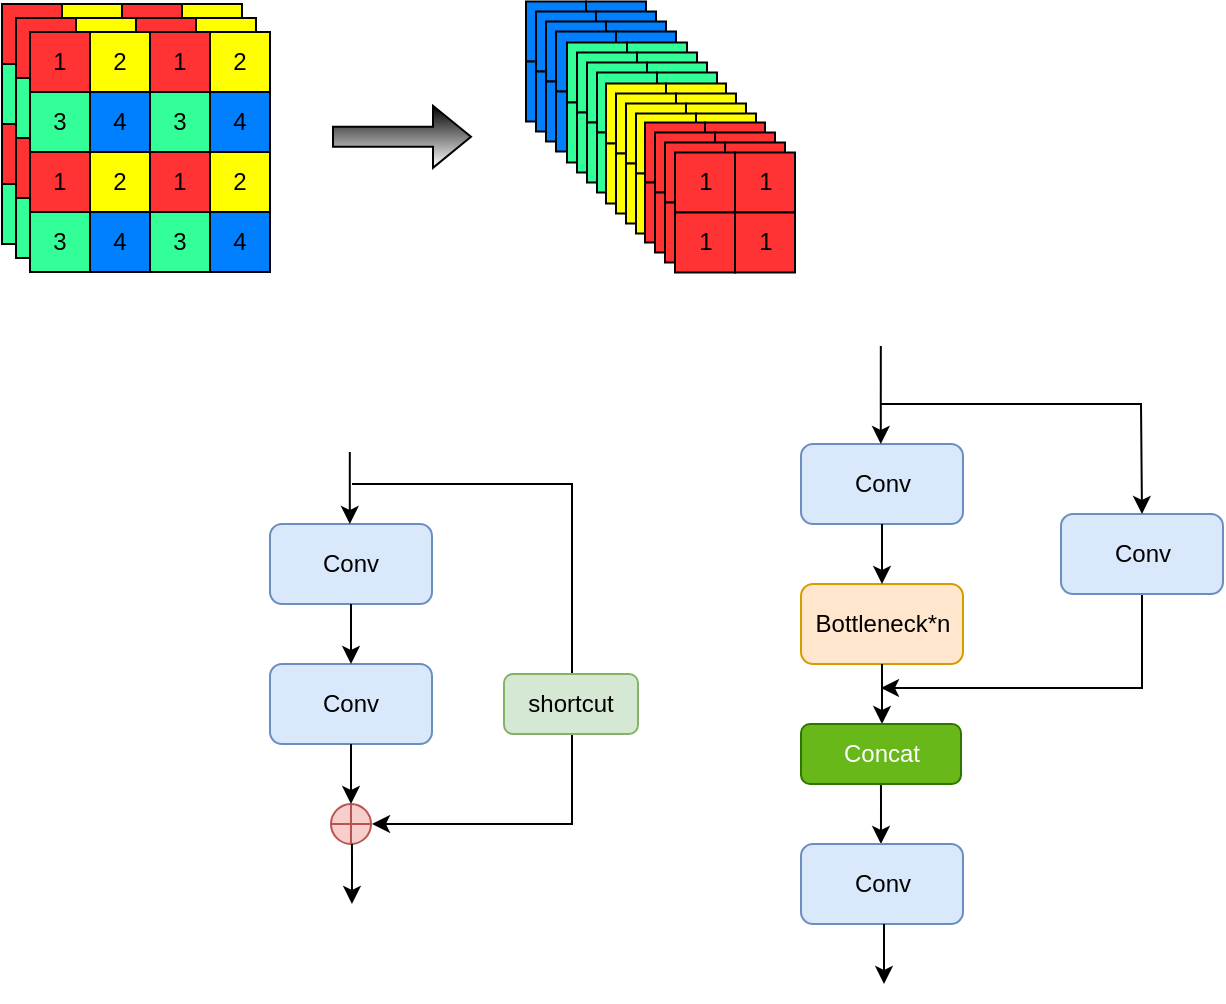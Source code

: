 <mxfile version="16.6.7" type="github">
  <diagram id="taPE7v1os4AzbMLSIXXi" name="第 1 页">
    <mxGraphModel dx="609" dy="671" grid="0" gridSize="10" guides="1" tooltips="1" connect="1" arrows="1" fold="1" page="1" pageScale="1" pageWidth="827" pageHeight="1169" math="0" shadow="0">
      <root>
        <mxCell id="0" />
        <mxCell id="1" parent="0" />
        <mxCell id="5YD0OCtKCRECGLsbeRNo-146" value="" style="group" vertex="1" connectable="0" parent="1">
          <mxGeometry x="327" y="78.75" width="137.5" height="138.5" as="geometry" />
        </mxCell>
        <mxCell id="5YD0OCtKCRECGLsbeRNo-110" value="" style="group" vertex="1" connectable="0" parent="5YD0OCtKCRECGLsbeRNo-146">
          <mxGeometry width="60" height="60" as="geometry" />
        </mxCell>
        <mxCell id="5YD0OCtKCRECGLsbeRNo-63" value="4" style="whiteSpace=wrap;html=1;aspect=fixed;fillColor=#007FFF;container=0;strokeColor=#000000;strokeWidth=1;" vertex="1" parent="5YD0OCtKCRECGLsbeRNo-110">
          <mxGeometry width="30" height="30" as="geometry" />
        </mxCell>
        <mxCell id="5YD0OCtKCRECGLsbeRNo-107" value="4" style="whiteSpace=wrap;html=1;aspect=fixed;fillColor=#007FFF;container=0;strokeColor=#000000;strokeWidth=1;" vertex="1" parent="5YD0OCtKCRECGLsbeRNo-110">
          <mxGeometry x="30" width="30" height="30" as="geometry" />
        </mxCell>
        <mxCell id="5YD0OCtKCRECGLsbeRNo-108" value="4" style="whiteSpace=wrap;html=1;aspect=fixed;fillColor=#007FFF;container=0;strokeColor=#000000;strokeWidth=1;" vertex="1" parent="5YD0OCtKCRECGLsbeRNo-110">
          <mxGeometry y="30" width="30" height="30" as="geometry" />
        </mxCell>
        <mxCell id="5YD0OCtKCRECGLsbeRNo-109" value="4" style="whiteSpace=wrap;html=1;aspect=fixed;fillColor=#007FFF;container=0;strokeColor=#000000;strokeWidth=1;" vertex="1" parent="5YD0OCtKCRECGLsbeRNo-110">
          <mxGeometry x="15" y="15" width="30" height="30" as="geometry" />
        </mxCell>
        <mxCell id="5YD0OCtKCRECGLsbeRNo-111" value="" style="group" vertex="1" connectable="0" parent="5YD0OCtKCRECGLsbeRNo-146">
          <mxGeometry x="5" y="5" width="60" height="60" as="geometry" />
        </mxCell>
        <mxCell id="5YD0OCtKCRECGLsbeRNo-112" value="4" style="whiteSpace=wrap;html=1;aspect=fixed;fillColor=#007FFF;container=0;strokeColor=#000000;strokeWidth=1;" vertex="1" parent="5YD0OCtKCRECGLsbeRNo-111">
          <mxGeometry width="30" height="30" as="geometry" />
        </mxCell>
        <mxCell id="5YD0OCtKCRECGLsbeRNo-113" value="4" style="whiteSpace=wrap;html=1;aspect=fixed;fillColor=#007FFF;container=0;strokeColor=#000000;strokeWidth=1;" vertex="1" parent="5YD0OCtKCRECGLsbeRNo-111">
          <mxGeometry x="30" width="30" height="30" as="geometry" />
        </mxCell>
        <mxCell id="5YD0OCtKCRECGLsbeRNo-114" value="4" style="whiteSpace=wrap;html=1;aspect=fixed;fillColor=#007FFF;container=0;strokeColor=#000000;strokeWidth=1;" vertex="1" parent="5YD0OCtKCRECGLsbeRNo-111">
          <mxGeometry y="30" width="30" height="30" as="geometry" />
        </mxCell>
        <mxCell id="5YD0OCtKCRECGLsbeRNo-115" value="4" style="whiteSpace=wrap;html=1;aspect=fixed;fillColor=#007FFF;container=0;strokeColor=#000000;strokeWidth=1;" vertex="1" parent="5YD0OCtKCRECGLsbeRNo-111">
          <mxGeometry x="20" y="20" width="30" height="30" as="geometry" />
        </mxCell>
        <mxCell id="5YD0OCtKCRECGLsbeRNo-116" value="" style="group" vertex="1" connectable="0" parent="5YD0OCtKCRECGLsbeRNo-146">
          <mxGeometry x="10" y="10" width="60" height="60" as="geometry" />
        </mxCell>
        <mxCell id="5YD0OCtKCRECGLsbeRNo-117" value="4" style="whiteSpace=wrap;html=1;aspect=fixed;fillColor=#007FFF;container=0;strokeColor=#000000;strokeWidth=1;" vertex="1" parent="5YD0OCtKCRECGLsbeRNo-116">
          <mxGeometry width="30" height="30" as="geometry" />
        </mxCell>
        <mxCell id="5YD0OCtKCRECGLsbeRNo-118" value="4" style="whiteSpace=wrap;html=1;aspect=fixed;fillColor=#007FFF;container=0;strokeColor=#000000;strokeWidth=1;" vertex="1" parent="5YD0OCtKCRECGLsbeRNo-116">
          <mxGeometry x="30" width="30" height="30" as="geometry" />
        </mxCell>
        <mxCell id="5YD0OCtKCRECGLsbeRNo-119" value="4" style="whiteSpace=wrap;html=1;aspect=fixed;fillColor=#007FFF;container=0;strokeColor=#000000;strokeWidth=1;" vertex="1" parent="5YD0OCtKCRECGLsbeRNo-116">
          <mxGeometry y="30" width="30" height="30" as="geometry" />
        </mxCell>
        <mxCell id="5YD0OCtKCRECGLsbeRNo-120" value="4" style="whiteSpace=wrap;html=1;aspect=fixed;fillColor=#007FFF;container=0;strokeColor=#000000;strokeWidth=1;" vertex="1" parent="5YD0OCtKCRECGLsbeRNo-116">
          <mxGeometry x="25" y="25" width="30" height="30" as="geometry" />
        </mxCell>
        <mxCell id="5YD0OCtKCRECGLsbeRNo-121" value="" style="group" vertex="1" connectable="0" parent="5YD0OCtKCRECGLsbeRNo-146">
          <mxGeometry x="15" y="15" width="60" height="60" as="geometry" />
        </mxCell>
        <mxCell id="5YD0OCtKCRECGLsbeRNo-122" value="4" style="whiteSpace=wrap;html=1;aspect=fixed;fillColor=#007FFF;container=0;strokeColor=#000000;strokeWidth=1;" vertex="1" parent="5YD0OCtKCRECGLsbeRNo-121">
          <mxGeometry width="30" height="30" as="geometry" />
        </mxCell>
        <mxCell id="5YD0OCtKCRECGLsbeRNo-123" value="4" style="whiteSpace=wrap;html=1;aspect=fixed;fillColor=#007FFF;container=0;strokeColor=#000000;strokeWidth=1;" vertex="1" parent="5YD0OCtKCRECGLsbeRNo-121">
          <mxGeometry x="30" width="30" height="30" as="geometry" />
        </mxCell>
        <mxCell id="5YD0OCtKCRECGLsbeRNo-124" value="4" style="whiteSpace=wrap;html=1;aspect=fixed;fillColor=#007FFF;container=0;strokeColor=#000000;strokeWidth=1;" vertex="1" parent="5YD0OCtKCRECGLsbeRNo-121">
          <mxGeometry y="30" width="30" height="30" as="geometry" />
        </mxCell>
        <mxCell id="5YD0OCtKCRECGLsbeRNo-125" value="4" style="whiteSpace=wrap;html=1;aspect=fixed;fillColor=#007FFF;container=0;strokeColor=#000000;strokeWidth=1;" vertex="1" parent="5YD0OCtKCRECGLsbeRNo-121">
          <mxGeometry x="30" y="30" width="30" height="30" as="geometry" />
        </mxCell>
        <mxCell id="5YD0OCtKCRECGLsbeRNo-145" value="" style="group" vertex="1" connectable="0" parent="5YD0OCtKCRECGLsbeRNo-146">
          <mxGeometry x="20.5" y="20.5" width="75" height="75" as="geometry" />
        </mxCell>
        <mxCell id="5YD0OCtKCRECGLsbeRNo-129" value="" style="group" vertex="1" connectable="0" parent="5YD0OCtKCRECGLsbeRNo-145">
          <mxGeometry width="60" height="60" as="geometry" />
        </mxCell>
        <mxCell id="5YD0OCtKCRECGLsbeRNo-62" value="3" style="whiteSpace=wrap;html=1;aspect=fixed;container=0;strokeColor=#000000;strokeWidth=1;fillColor=#33FF99;" vertex="1" parent="5YD0OCtKCRECGLsbeRNo-129">
          <mxGeometry width="30" height="30" as="geometry" />
        </mxCell>
        <mxCell id="5YD0OCtKCRECGLsbeRNo-126" value="3" style="whiteSpace=wrap;html=1;aspect=fixed;container=0;strokeColor=#000000;strokeWidth=1;fillColor=#33FF99;" vertex="1" parent="5YD0OCtKCRECGLsbeRNo-129">
          <mxGeometry x="30" width="30" height="30" as="geometry" />
        </mxCell>
        <mxCell id="5YD0OCtKCRECGLsbeRNo-127" value="3" style="whiteSpace=wrap;html=1;aspect=fixed;container=0;strokeColor=#000000;strokeWidth=1;fillColor=#33FF99;" vertex="1" parent="5YD0OCtKCRECGLsbeRNo-129">
          <mxGeometry y="30" width="30" height="30" as="geometry" />
        </mxCell>
        <mxCell id="5YD0OCtKCRECGLsbeRNo-128" value="3" style="whiteSpace=wrap;html=1;aspect=fixed;container=0;strokeColor=#000000;strokeWidth=1;fillColor=#33FF99;" vertex="1" parent="5YD0OCtKCRECGLsbeRNo-129">
          <mxGeometry x="15" y="15" width="30" height="30" as="geometry" />
        </mxCell>
        <mxCell id="5YD0OCtKCRECGLsbeRNo-130" value="" style="group" vertex="1" connectable="0" parent="5YD0OCtKCRECGLsbeRNo-145">
          <mxGeometry x="5" y="5" width="60" height="60" as="geometry" />
        </mxCell>
        <mxCell id="5YD0OCtKCRECGLsbeRNo-131" value="3" style="whiteSpace=wrap;html=1;aspect=fixed;container=0;strokeColor=#000000;strokeWidth=1;fillColor=#33FF99;" vertex="1" parent="5YD0OCtKCRECGLsbeRNo-130">
          <mxGeometry width="30" height="30" as="geometry" />
        </mxCell>
        <mxCell id="5YD0OCtKCRECGLsbeRNo-132" value="3" style="whiteSpace=wrap;html=1;aspect=fixed;container=0;strokeColor=#000000;strokeWidth=1;fillColor=#33FF99;" vertex="1" parent="5YD0OCtKCRECGLsbeRNo-130">
          <mxGeometry x="30" width="30" height="30" as="geometry" />
        </mxCell>
        <mxCell id="5YD0OCtKCRECGLsbeRNo-133" value="3" style="whiteSpace=wrap;html=1;aspect=fixed;container=0;strokeColor=#000000;strokeWidth=1;fillColor=#33FF99;" vertex="1" parent="5YD0OCtKCRECGLsbeRNo-130">
          <mxGeometry y="30" width="30" height="30" as="geometry" />
        </mxCell>
        <mxCell id="5YD0OCtKCRECGLsbeRNo-134" value="3" style="whiteSpace=wrap;html=1;aspect=fixed;container=0;strokeColor=#000000;strokeWidth=1;fillColor=#33FF99;" vertex="1" parent="5YD0OCtKCRECGLsbeRNo-130">
          <mxGeometry x="20" y="20" width="30" height="30" as="geometry" />
        </mxCell>
        <mxCell id="5YD0OCtKCRECGLsbeRNo-135" value="" style="group" vertex="1" connectable="0" parent="5YD0OCtKCRECGLsbeRNo-145">
          <mxGeometry x="10" y="10" width="60" height="60" as="geometry" />
        </mxCell>
        <mxCell id="5YD0OCtKCRECGLsbeRNo-136" value="3" style="whiteSpace=wrap;html=1;aspect=fixed;container=0;strokeColor=#000000;strokeWidth=1;fillColor=#33FF99;" vertex="1" parent="5YD0OCtKCRECGLsbeRNo-135">
          <mxGeometry width="30" height="30" as="geometry" />
        </mxCell>
        <mxCell id="5YD0OCtKCRECGLsbeRNo-137" value="3" style="whiteSpace=wrap;html=1;aspect=fixed;container=0;strokeColor=#000000;strokeWidth=1;fillColor=#33FF99;" vertex="1" parent="5YD0OCtKCRECGLsbeRNo-135">
          <mxGeometry x="30" width="30" height="30" as="geometry" />
        </mxCell>
        <mxCell id="5YD0OCtKCRECGLsbeRNo-138" value="3" style="whiteSpace=wrap;html=1;aspect=fixed;container=0;strokeColor=#000000;strokeWidth=1;fillColor=#33FF99;" vertex="1" parent="5YD0OCtKCRECGLsbeRNo-135">
          <mxGeometry y="30" width="30" height="30" as="geometry" />
        </mxCell>
        <mxCell id="5YD0OCtKCRECGLsbeRNo-139" value="3" style="whiteSpace=wrap;html=1;aspect=fixed;container=0;strokeColor=#000000;strokeWidth=1;fillColor=#33FF99;" vertex="1" parent="5YD0OCtKCRECGLsbeRNo-135">
          <mxGeometry x="25" y="25" width="30" height="30" as="geometry" />
        </mxCell>
        <mxCell id="5YD0OCtKCRECGLsbeRNo-140" value="" style="group" vertex="1" connectable="0" parent="5YD0OCtKCRECGLsbeRNo-145">
          <mxGeometry x="15" y="15" width="60" height="60" as="geometry" />
        </mxCell>
        <mxCell id="5YD0OCtKCRECGLsbeRNo-141" value="3" style="whiteSpace=wrap;html=1;aspect=fixed;container=0;strokeColor=#000000;strokeWidth=1;fillColor=#33FF99;" vertex="1" parent="5YD0OCtKCRECGLsbeRNo-140">
          <mxGeometry width="30" height="30" as="geometry" />
        </mxCell>
        <mxCell id="5YD0OCtKCRECGLsbeRNo-142" value="3" style="whiteSpace=wrap;html=1;aspect=fixed;container=0;strokeColor=#000000;strokeWidth=1;fillColor=#33FF99;" vertex="1" parent="5YD0OCtKCRECGLsbeRNo-140">
          <mxGeometry x="30" width="30" height="30" as="geometry" />
        </mxCell>
        <mxCell id="5YD0OCtKCRECGLsbeRNo-143" value="3" style="whiteSpace=wrap;html=1;aspect=fixed;container=0;strokeColor=#000000;strokeWidth=1;fillColor=#33FF99;" vertex="1" parent="5YD0OCtKCRECGLsbeRNo-140">
          <mxGeometry y="30" width="30" height="30" as="geometry" />
        </mxCell>
        <mxCell id="5YD0OCtKCRECGLsbeRNo-144" value="3" style="whiteSpace=wrap;html=1;aspect=fixed;container=0;strokeColor=#000000;strokeWidth=1;fillColor=#33FF99;" vertex="1" parent="5YD0OCtKCRECGLsbeRNo-140">
          <mxGeometry x="30" y="30" width="30" height="30" as="geometry" />
        </mxCell>
        <mxCell id="5YD0OCtKCRECGLsbeRNo-106" value="" style="group" vertex="1" connectable="0" parent="5YD0OCtKCRECGLsbeRNo-146">
          <mxGeometry x="40" y="41" width="97.5" height="97.5" as="geometry" />
        </mxCell>
        <mxCell id="5YD0OCtKCRECGLsbeRNo-89" value="" style="group" vertex="1" connectable="0" parent="5YD0OCtKCRECGLsbeRNo-106">
          <mxGeometry width="60" height="60" as="geometry" />
        </mxCell>
        <mxCell id="5YD0OCtKCRECGLsbeRNo-61" value="2" style="whiteSpace=wrap;html=1;aspect=fixed;container=0;strokeColor=#000000;strokeWidth=1;fillColor=#FFFF00;" vertex="1" parent="5YD0OCtKCRECGLsbeRNo-89">
          <mxGeometry width="30" height="30" as="geometry" />
        </mxCell>
        <mxCell id="5YD0OCtKCRECGLsbeRNo-86" value="2" style="whiteSpace=wrap;html=1;aspect=fixed;container=0;strokeColor=#000000;strokeWidth=1;fillColor=#FFFF00;" vertex="1" parent="5YD0OCtKCRECGLsbeRNo-89">
          <mxGeometry x="30" width="30" height="30" as="geometry" />
        </mxCell>
        <mxCell id="5YD0OCtKCRECGLsbeRNo-87" value="2" style="whiteSpace=wrap;html=1;aspect=fixed;container=0;strokeColor=#000000;strokeWidth=1;fillColor=#FFFF00;" vertex="1" parent="5YD0OCtKCRECGLsbeRNo-89">
          <mxGeometry y="30" width="30" height="30" as="geometry" />
        </mxCell>
        <mxCell id="5YD0OCtKCRECGLsbeRNo-88" value="2" style="whiteSpace=wrap;html=1;aspect=fixed;container=0;strokeColor=#000000;strokeWidth=1;fillColor=#FFFF00;" vertex="1" parent="5YD0OCtKCRECGLsbeRNo-89">
          <mxGeometry x="15" y="15" width="30" height="30" as="geometry" />
        </mxCell>
        <mxCell id="5YD0OCtKCRECGLsbeRNo-90" value="" style="group" vertex="1" connectable="0" parent="5YD0OCtKCRECGLsbeRNo-106">
          <mxGeometry x="5" y="5" width="60" height="60" as="geometry" />
        </mxCell>
        <mxCell id="5YD0OCtKCRECGLsbeRNo-91" value="2" style="whiteSpace=wrap;html=1;aspect=fixed;container=0;strokeColor=#000000;strokeWidth=1;fillColor=#FFFF00;" vertex="1" parent="5YD0OCtKCRECGLsbeRNo-90">
          <mxGeometry width="30" height="30" as="geometry" />
        </mxCell>
        <mxCell id="5YD0OCtKCRECGLsbeRNo-92" value="2" style="whiteSpace=wrap;html=1;aspect=fixed;container=0;strokeColor=#000000;strokeWidth=1;fillColor=#FFFF00;" vertex="1" parent="5YD0OCtKCRECGLsbeRNo-90">
          <mxGeometry x="30" width="30" height="30" as="geometry" />
        </mxCell>
        <mxCell id="5YD0OCtKCRECGLsbeRNo-93" value="2" style="whiteSpace=wrap;html=1;aspect=fixed;container=0;strokeColor=#000000;strokeWidth=1;fillColor=#FFFF00;" vertex="1" parent="5YD0OCtKCRECGLsbeRNo-90">
          <mxGeometry y="30" width="30" height="30" as="geometry" />
        </mxCell>
        <mxCell id="5YD0OCtKCRECGLsbeRNo-94" value="2" style="whiteSpace=wrap;html=1;aspect=fixed;container=0;strokeColor=#000000;strokeWidth=1;fillColor=#FFFF00;" vertex="1" parent="5YD0OCtKCRECGLsbeRNo-90">
          <mxGeometry x="20" y="20" width="30" height="30" as="geometry" />
        </mxCell>
        <mxCell id="5YD0OCtKCRECGLsbeRNo-95" value="" style="group" vertex="1" connectable="0" parent="5YD0OCtKCRECGLsbeRNo-106">
          <mxGeometry x="10" y="10" width="60" height="60" as="geometry" />
        </mxCell>
        <mxCell id="5YD0OCtKCRECGLsbeRNo-96" value="2" style="whiteSpace=wrap;html=1;aspect=fixed;container=0;strokeColor=#000000;strokeWidth=1;fillColor=#FFFF00;" vertex="1" parent="5YD0OCtKCRECGLsbeRNo-95">
          <mxGeometry width="30" height="30" as="geometry" />
        </mxCell>
        <mxCell id="5YD0OCtKCRECGLsbeRNo-97" value="2" style="whiteSpace=wrap;html=1;aspect=fixed;container=0;strokeColor=#000000;strokeWidth=1;fillColor=#FFFF00;" vertex="1" parent="5YD0OCtKCRECGLsbeRNo-95">
          <mxGeometry x="30" width="30" height="30" as="geometry" />
        </mxCell>
        <mxCell id="5YD0OCtKCRECGLsbeRNo-98" value="2" style="whiteSpace=wrap;html=1;aspect=fixed;container=0;strokeColor=#000000;strokeWidth=1;fillColor=#FFFF00;" vertex="1" parent="5YD0OCtKCRECGLsbeRNo-95">
          <mxGeometry y="30" width="30" height="30" as="geometry" />
        </mxCell>
        <mxCell id="5YD0OCtKCRECGLsbeRNo-99" value="2" style="whiteSpace=wrap;html=1;aspect=fixed;container=0;strokeColor=#000000;strokeWidth=1;fillColor=#FFFF00;" vertex="1" parent="5YD0OCtKCRECGLsbeRNo-95">
          <mxGeometry x="25" y="25" width="30" height="30" as="geometry" />
        </mxCell>
        <mxCell id="5YD0OCtKCRECGLsbeRNo-100" value="" style="group" vertex="1" connectable="0" parent="5YD0OCtKCRECGLsbeRNo-106">
          <mxGeometry x="15" y="15" width="82.5" height="82.5" as="geometry" />
        </mxCell>
        <mxCell id="5YD0OCtKCRECGLsbeRNo-101" value="2" style="whiteSpace=wrap;html=1;aspect=fixed;container=0;strokeColor=#000000;strokeWidth=1;fillColor=#FFFF00;" vertex="1" parent="5YD0OCtKCRECGLsbeRNo-100">
          <mxGeometry width="30" height="30" as="geometry" />
        </mxCell>
        <mxCell id="5YD0OCtKCRECGLsbeRNo-102" value="2" style="whiteSpace=wrap;html=1;aspect=fixed;container=0;strokeColor=#000000;strokeWidth=1;fillColor=#FFFF00;" vertex="1" parent="5YD0OCtKCRECGLsbeRNo-100">
          <mxGeometry x="30" width="30" height="30" as="geometry" />
        </mxCell>
        <mxCell id="5YD0OCtKCRECGLsbeRNo-103" value="2" style="whiteSpace=wrap;html=1;aspect=fixed;container=0;strokeColor=#000000;strokeWidth=1;fillColor=#FFFF00;" vertex="1" parent="5YD0OCtKCRECGLsbeRNo-100">
          <mxGeometry y="30" width="30" height="30" as="geometry" />
        </mxCell>
        <mxCell id="5YD0OCtKCRECGLsbeRNo-104" value="2" style="whiteSpace=wrap;html=1;aspect=fixed;container=0;strokeColor=#000000;strokeWidth=1;fillColor=#FFFF00;" vertex="1" parent="5YD0OCtKCRECGLsbeRNo-100">
          <mxGeometry x="30" y="30" width="30" height="30" as="geometry" />
        </mxCell>
        <mxCell id="5YD0OCtKCRECGLsbeRNo-105" value="" style="group" vertex="1" connectable="0" parent="5YD0OCtKCRECGLsbeRNo-100">
          <mxGeometry x="4.5" y="4.5" width="75" height="75" as="geometry" />
        </mxCell>
        <mxCell id="5YD0OCtKCRECGLsbeRNo-70" value="" style="group" vertex="1" connectable="0" parent="5YD0OCtKCRECGLsbeRNo-105">
          <mxGeometry width="60" height="60" as="geometry" />
        </mxCell>
        <mxCell id="5YD0OCtKCRECGLsbeRNo-60" value="1" style="whiteSpace=wrap;html=1;aspect=fixed;fillColor=#FF3333;fontColor=#ffffff;strokeColor=#000000;container=0;strokeWidth=1;" vertex="1" parent="5YD0OCtKCRECGLsbeRNo-70">
          <mxGeometry width="30" height="30" as="geometry" />
        </mxCell>
        <mxCell id="5YD0OCtKCRECGLsbeRNo-67" value="1" style="whiteSpace=wrap;html=1;aspect=fixed;fillColor=#FF3333;fontColor=#ffffff;strokeColor=#000000;container=0;strokeWidth=1;" vertex="1" parent="5YD0OCtKCRECGLsbeRNo-70">
          <mxGeometry x="30" width="30" height="30" as="geometry" />
        </mxCell>
        <mxCell id="5YD0OCtKCRECGLsbeRNo-68" value="1" style="whiteSpace=wrap;html=1;aspect=fixed;fillColor=#FF3333;fontColor=#ffffff;strokeColor=#000000;container=0;strokeWidth=1;" vertex="1" parent="5YD0OCtKCRECGLsbeRNo-70">
          <mxGeometry y="30" width="30" height="30" as="geometry" />
        </mxCell>
        <mxCell id="5YD0OCtKCRECGLsbeRNo-69" value="1" style="whiteSpace=wrap;html=1;aspect=fixed;fillColor=#FF3333;fontColor=#ffffff;strokeColor=#000000;container=0;strokeWidth=1;" vertex="1" parent="5YD0OCtKCRECGLsbeRNo-70">
          <mxGeometry x="15" y="15" width="30" height="30" as="geometry" />
        </mxCell>
        <mxCell id="5YD0OCtKCRECGLsbeRNo-71" value="" style="group" vertex="1" connectable="0" parent="5YD0OCtKCRECGLsbeRNo-105">
          <mxGeometry x="5" y="5" width="60" height="60" as="geometry" />
        </mxCell>
        <mxCell id="5YD0OCtKCRECGLsbeRNo-72" value="1" style="whiteSpace=wrap;html=1;aspect=fixed;fillColor=#FF3333;fontColor=#ffffff;strokeColor=#000000;container=0;strokeWidth=1;" vertex="1" parent="5YD0OCtKCRECGLsbeRNo-71">
          <mxGeometry width="30" height="30" as="geometry" />
        </mxCell>
        <mxCell id="5YD0OCtKCRECGLsbeRNo-73" value="1" style="whiteSpace=wrap;html=1;aspect=fixed;fillColor=#FF3333;fontColor=#ffffff;strokeColor=#000000;container=0;strokeWidth=1;" vertex="1" parent="5YD0OCtKCRECGLsbeRNo-71">
          <mxGeometry x="30" width="30" height="30" as="geometry" />
        </mxCell>
        <mxCell id="5YD0OCtKCRECGLsbeRNo-74" value="1" style="whiteSpace=wrap;html=1;aspect=fixed;fillColor=#FF3333;fontColor=#ffffff;strokeColor=#000000;container=0;strokeWidth=1;" vertex="1" parent="5YD0OCtKCRECGLsbeRNo-71">
          <mxGeometry y="30" width="30" height="30" as="geometry" />
        </mxCell>
        <mxCell id="5YD0OCtKCRECGLsbeRNo-75" value="1" style="whiteSpace=wrap;html=1;aspect=fixed;fillColor=#FF3333;fontColor=#ffffff;strokeColor=#000000;container=0;strokeWidth=1;" vertex="1" parent="5YD0OCtKCRECGLsbeRNo-71">
          <mxGeometry x="20" y="20" width="30" height="30" as="geometry" />
        </mxCell>
        <mxCell id="5YD0OCtKCRECGLsbeRNo-76" value="" style="group" vertex="1" connectable="0" parent="5YD0OCtKCRECGLsbeRNo-105">
          <mxGeometry x="10" y="10" width="60" height="60" as="geometry" />
        </mxCell>
        <mxCell id="5YD0OCtKCRECGLsbeRNo-77" value="1" style="whiteSpace=wrap;html=1;aspect=fixed;fillColor=#FF3333;fontColor=#ffffff;strokeColor=#000000;container=0;strokeWidth=1;" vertex="1" parent="5YD0OCtKCRECGLsbeRNo-76">
          <mxGeometry width="30" height="30" as="geometry" />
        </mxCell>
        <mxCell id="5YD0OCtKCRECGLsbeRNo-78" value="1" style="whiteSpace=wrap;html=1;aspect=fixed;fillColor=#FF3333;fontColor=#ffffff;strokeColor=#000000;container=0;strokeWidth=1;" vertex="1" parent="5YD0OCtKCRECGLsbeRNo-76">
          <mxGeometry x="30" width="30" height="30" as="geometry" />
        </mxCell>
        <mxCell id="5YD0OCtKCRECGLsbeRNo-79" value="1" style="whiteSpace=wrap;html=1;aspect=fixed;fillColor=#FF3333;fontColor=#ffffff;strokeColor=#000000;container=0;strokeWidth=1;" vertex="1" parent="5YD0OCtKCRECGLsbeRNo-76">
          <mxGeometry y="30" width="30" height="30" as="geometry" />
        </mxCell>
        <mxCell id="5YD0OCtKCRECGLsbeRNo-80" value="1" style="whiteSpace=wrap;html=1;aspect=fixed;fillColor=#FF3333;fontColor=#ffffff;strokeColor=#000000;container=0;strokeWidth=1;" vertex="1" parent="5YD0OCtKCRECGLsbeRNo-76">
          <mxGeometry x="25" y="25" width="30" height="30" as="geometry" />
        </mxCell>
        <mxCell id="5YD0OCtKCRECGLsbeRNo-81" value="" style="group" vertex="1" connectable="0" parent="5YD0OCtKCRECGLsbeRNo-105">
          <mxGeometry x="15" y="15" width="60" height="60" as="geometry" />
        </mxCell>
        <mxCell id="5YD0OCtKCRECGLsbeRNo-82" value="&lt;font color=&quot;#000000&quot;&gt;1&lt;/font&gt;" style="whiteSpace=wrap;html=1;aspect=fixed;fillColor=#FF3333;fontColor=#ffffff;strokeColor=#000000;container=0;strokeWidth=1;" vertex="1" parent="5YD0OCtKCRECGLsbeRNo-81">
          <mxGeometry width="30" height="30" as="geometry" />
        </mxCell>
        <mxCell id="5YD0OCtKCRECGLsbeRNo-83" value="&lt;font color=&quot;#000000&quot;&gt;1&lt;/font&gt;" style="whiteSpace=wrap;html=1;aspect=fixed;fillColor=#FF3333;fontColor=#ffffff;strokeColor=#000000;container=0;strokeWidth=1;" vertex="1" parent="5YD0OCtKCRECGLsbeRNo-81">
          <mxGeometry x="30" width="30" height="30" as="geometry" />
        </mxCell>
        <mxCell id="5YD0OCtKCRECGLsbeRNo-84" value="&lt;font color=&quot;#000000&quot;&gt;1&lt;/font&gt;" style="whiteSpace=wrap;html=1;aspect=fixed;fillColor=#FF3333;fontColor=#ffffff;strokeColor=#000000;container=0;strokeWidth=1;" vertex="1" parent="5YD0OCtKCRECGLsbeRNo-81">
          <mxGeometry y="30" width="30" height="30" as="geometry" />
        </mxCell>
        <mxCell id="5YD0OCtKCRECGLsbeRNo-85" value="&lt;font color=&quot;#000000&quot;&gt;1&lt;/font&gt;" style="whiteSpace=wrap;html=1;aspect=fixed;fillColor=#FF3333;fontColor=#ffffff;strokeColor=#000000;container=0;strokeWidth=1;" vertex="1" parent="5YD0OCtKCRECGLsbeRNo-81">
          <mxGeometry x="30" y="30" width="30" height="30" as="geometry" />
        </mxCell>
        <mxCell id="5YD0OCtKCRECGLsbeRNo-148" value="" style="group" vertex="1" connectable="0" parent="1">
          <mxGeometry x="65" y="80" width="134" height="134" as="geometry" />
        </mxCell>
        <mxCell id="5YD0OCtKCRECGLsbeRNo-23" value="" style="group" vertex="1" connectable="0" parent="5YD0OCtKCRECGLsbeRNo-148">
          <mxGeometry width="120" height="120" as="geometry" />
        </mxCell>
        <mxCell id="5YD0OCtKCRECGLsbeRNo-1" value="1" style="whiteSpace=wrap;html=1;aspect=fixed;fillColor=#FF3333;fontColor=#ffffff;strokeColor=#000000;container=0;strokeWidth=1;" vertex="1" parent="5YD0OCtKCRECGLsbeRNo-23">
          <mxGeometry width="30" height="30" as="geometry" />
        </mxCell>
        <mxCell id="5YD0OCtKCRECGLsbeRNo-2" value="2" style="whiteSpace=wrap;html=1;aspect=fixed;fillColor=#FFFF00;container=0;strokeColor=#000000;strokeWidth=1;" vertex="1" parent="5YD0OCtKCRECGLsbeRNo-23">
          <mxGeometry x="30" width="30" height="30" as="geometry" />
        </mxCell>
        <mxCell id="5YD0OCtKCRECGLsbeRNo-3" value="1" style="whiteSpace=wrap;html=1;aspect=fixed;fillColor=#FF3333;fontColor=#ffffff;strokeColor=#000000;container=0;strokeWidth=1;" vertex="1" parent="5YD0OCtKCRECGLsbeRNo-23">
          <mxGeometry x="60" width="30" height="30" as="geometry" />
        </mxCell>
        <mxCell id="5YD0OCtKCRECGLsbeRNo-4" value="2" style="whiteSpace=wrap;html=1;aspect=fixed;fillColor=#FFFF00;container=0;strokeColor=#000000;strokeWidth=1;" vertex="1" parent="5YD0OCtKCRECGLsbeRNo-23">
          <mxGeometry x="90" width="30" height="30" as="geometry" />
        </mxCell>
        <mxCell id="5YD0OCtKCRECGLsbeRNo-7" value="3" style="whiteSpace=wrap;html=1;aspect=fixed;fillColor=#33FF99;container=0;strokeColor=#000000;strokeWidth=1;" vertex="1" parent="5YD0OCtKCRECGLsbeRNo-23">
          <mxGeometry y="30" width="30" height="30" as="geometry" />
        </mxCell>
        <mxCell id="5YD0OCtKCRECGLsbeRNo-8" value="4" style="whiteSpace=wrap;html=1;aspect=fixed;fillColor=#007FFF;container=0;strokeColor=#000000;strokeWidth=1;" vertex="1" parent="5YD0OCtKCRECGLsbeRNo-23">
          <mxGeometry x="24" y="24" width="30" height="30" as="geometry" />
        </mxCell>
        <mxCell id="5YD0OCtKCRECGLsbeRNo-9" value="3" style="whiteSpace=wrap;html=1;aspect=fixed;container=0;strokeColor=#000000;strokeWidth=1;fillColor=#33FF99;" vertex="1" parent="5YD0OCtKCRECGLsbeRNo-23">
          <mxGeometry x="54" y="24" width="30" height="30" as="geometry" />
        </mxCell>
        <mxCell id="5YD0OCtKCRECGLsbeRNo-10" value="4" style="whiteSpace=wrap;html=1;aspect=fixed;fillColor=#007FFF;container=0;strokeColor=#000000;strokeWidth=1;" vertex="1" parent="5YD0OCtKCRECGLsbeRNo-23">
          <mxGeometry x="84" y="24" width="30" height="30" as="geometry" />
        </mxCell>
        <mxCell id="5YD0OCtKCRECGLsbeRNo-12" value="1" style="whiteSpace=wrap;html=1;aspect=fixed;fillColor=#FF3333;fontColor=#ffffff;strokeColor=#000000;container=0;strokeWidth=1;" vertex="1" parent="5YD0OCtKCRECGLsbeRNo-23">
          <mxGeometry y="60" width="30" height="30" as="geometry" />
        </mxCell>
        <mxCell id="5YD0OCtKCRECGLsbeRNo-13" value="2" style="whiteSpace=wrap;html=1;aspect=fixed;container=0;strokeColor=#000000;strokeWidth=1;fillColor=#FFFF00;" vertex="1" parent="5YD0OCtKCRECGLsbeRNo-23">
          <mxGeometry x="24" y="54" width="30" height="30" as="geometry" />
        </mxCell>
        <mxCell id="5YD0OCtKCRECGLsbeRNo-14" value="1" style="whiteSpace=wrap;html=1;aspect=fixed;fillColor=#FF3333;fontColor=#ffffff;strokeColor=#000000;container=0;strokeWidth=1;" vertex="1" parent="5YD0OCtKCRECGLsbeRNo-23">
          <mxGeometry x="54" y="54" width="30" height="30" as="geometry" />
        </mxCell>
        <mxCell id="5YD0OCtKCRECGLsbeRNo-15" value="2" style="whiteSpace=wrap;html=1;aspect=fixed;container=0;strokeColor=#000000;strokeWidth=1;fillColor=#FFFF00;" vertex="1" parent="5YD0OCtKCRECGLsbeRNo-23">
          <mxGeometry x="84" y="54" width="30" height="30" as="geometry" />
        </mxCell>
        <mxCell id="5YD0OCtKCRECGLsbeRNo-17" value="3" style="whiteSpace=wrap;html=1;aspect=fixed;container=0;strokeColor=#000000;strokeWidth=1;fillColor=#33FF99;" vertex="1" parent="5YD0OCtKCRECGLsbeRNo-23">
          <mxGeometry y="90" width="30" height="30" as="geometry" />
        </mxCell>
        <mxCell id="5YD0OCtKCRECGLsbeRNo-18" value="4" style="whiteSpace=wrap;html=1;aspect=fixed;fillColor=#007FFF;container=0;strokeColor=#000000;strokeWidth=1;" vertex="1" parent="5YD0OCtKCRECGLsbeRNo-23">
          <mxGeometry x="24" y="84" width="30" height="30" as="geometry" />
        </mxCell>
        <mxCell id="5YD0OCtKCRECGLsbeRNo-19" value="3" style="whiteSpace=wrap;html=1;aspect=fixed;container=0;strokeColor=#000000;strokeWidth=1;fillColor=#33FF99;" vertex="1" parent="5YD0OCtKCRECGLsbeRNo-23">
          <mxGeometry x="54" y="84" width="30" height="30" as="geometry" />
        </mxCell>
        <mxCell id="5YD0OCtKCRECGLsbeRNo-20" value="4" style="whiteSpace=wrap;html=1;aspect=fixed;fillColor=#007FFF;container=0;strokeColor=#000000;strokeWidth=1;" vertex="1" parent="5YD0OCtKCRECGLsbeRNo-23">
          <mxGeometry x="84" y="84" width="30" height="30" as="geometry" />
        </mxCell>
        <mxCell id="5YD0OCtKCRECGLsbeRNo-24" value="" style="group" vertex="1" connectable="0" parent="5YD0OCtKCRECGLsbeRNo-148">
          <mxGeometry x="7" y="7" width="120" height="120" as="geometry" />
        </mxCell>
        <mxCell id="5YD0OCtKCRECGLsbeRNo-25" value="1" style="whiteSpace=wrap;html=1;aspect=fixed;fillColor=#FF3333;fontColor=#ffffff;strokeColor=#000000;container=0;strokeWidth=1;" vertex="1" parent="5YD0OCtKCRECGLsbeRNo-24">
          <mxGeometry width="30" height="30" as="geometry" />
        </mxCell>
        <mxCell id="5YD0OCtKCRECGLsbeRNo-26" value="2" style="whiteSpace=wrap;html=1;aspect=fixed;fillColor=#FFFF00;container=0;strokeColor=#000000;strokeWidth=1;" vertex="1" parent="5YD0OCtKCRECGLsbeRNo-24">
          <mxGeometry x="30" width="30" height="30" as="geometry" />
        </mxCell>
        <mxCell id="5YD0OCtKCRECGLsbeRNo-27" value="1" style="whiteSpace=wrap;html=1;aspect=fixed;fillColor=#FF3333;fontColor=#ffffff;strokeColor=#000000;container=0;strokeWidth=1;" vertex="1" parent="5YD0OCtKCRECGLsbeRNo-24">
          <mxGeometry x="60" width="30" height="30" as="geometry" />
        </mxCell>
        <mxCell id="5YD0OCtKCRECGLsbeRNo-28" value="2" style="whiteSpace=wrap;html=1;aspect=fixed;fillColor=#FFFF00;container=0;strokeColor=#000000;strokeWidth=1;" vertex="1" parent="5YD0OCtKCRECGLsbeRNo-24">
          <mxGeometry x="90" width="30" height="30" as="geometry" />
        </mxCell>
        <mxCell id="5YD0OCtKCRECGLsbeRNo-29" value="3" style="whiteSpace=wrap;html=1;aspect=fixed;fillColor=#33FF99;container=0;strokeColor=#000000;strokeWidth=1;" vertex="1" parent="5YD0OCtKCRECGLsbeRNo-24">
          <mxGeometry y="30" width="30" height="30" as="geometry" />
        </mxCell>
        <mxCell id="5YD0OCtKCRECGLsbeRNo-30" value="4" style="whiteSpace=wrap;html=1;aspect=fixed;fillColor=#007FFF;container=0;strokeColor=#000000;strokeWidth=1;" vertex="1" parent="5YD0OCtKCRECGLsbeRNo-24">
          <mxGeometry x="27" y="27" width="30" height="30" as="geometry" />
        </mxCell>
        <mxCell id="5YD0OCtKCRECGLsbeRNo-31" value="3" style="whiteSpace=wrap;html=1;aspect=fixed;container=0;strokeColor=#000000;strokeWidth=1;fillColor=#33FF99;" vertex="1" parent="5YD0OCtKCRECGLsbeRNo-24">
          <mxGeometry x="57" y="27" width="30" height="30" as="geometry" />
        </mxCell>
        <mxCell id="5YD0OCtKCRECGLsbeRNo-32" value="4" style="whiteSpace=wrap;html=1;aspect=fixed;fillColor=#007FFF;container=0;strokeColor=#000000;strokeWidth=1;" vertex="1" parent="5YD0OCtKCRECGLsbeRNo-24">
          <mxGeometry x="87" y="27" width="30" height="30" as="geometry" />
        </mxCell>
        <mxCell id="5YD0OCtKCRECGLsbeRNo-33" value="1" style="whiteSpace=wrap;html=1;aspect=fixed;fillColor=#FF3333;fontColor=#ffffff;strokeColor=#000000;container=0;strokeWidth=1;" vertex="1" parent="5YD0OCtKCRECGLsbeRNo-24">
          <mxGeometry y="60" width="30" height="30" as="geometry" />
        </mxCell>
        <mxCell id="5YD0OCtKCRECGLsbeRNo-34" value="2" style="whiteSpace=wrap;html=1;aspect=fixed;container=0;strokeColor=#000000;strokeWidth=1;fillColor=#FFFF00;" vertex="1" parent="5YD0OCtKCRECGLsbeRNo-24">
          <mxGeometry x="27" y="57" width="30" height="30" as="geometry" />
        </mxCell>
        <mxCell id="5YD0OCtKCRECGLsbeRNo-35" value="1" style="whiteSpace=wrap;html=1;aspect=fixed;fillColor=#FF3333;fontColor=#ffffff;strokeColor=#000000;container=0;strokeWidth=1;" vertex="1" parent="5YD0OCtKCRECGLsbeRNo-24">
          <mxGeometry x="57" y="57" width="30" height="30" as="geometry" />
        </mxCell>
        <mxCell id="5YD0OCtKCRECGLsbeRNo-36" value="2" style="whiteSpace=wrap;html=1;aspect=fixed;container=0;strokeColor=#000000;strokeWidth=1;fillColor=#FFFF00;" vertex="1" parent="5YD0OCtKCRECGLsbeRNo-24">
          <mxGeometry x="87" y="57" width="30" height="30" as="geometry" />
        </mxCell>
        <mxCell id="5YD0OCtKCRECGLsbeRNo-37" value="3" style="whiteSpace=wrap;html=1;aspect=fixed;container=0;strokeColor=#000000;strokeWidth=1;fillColor=#33FF99;" vertex="1" parent="5YD0OCtKCRECGLsbeRNo-24">
          <mxGeometry y="90" width="30" height="30" as="geometry" />
        </mxCell>
        <mxCell id="5YD0OCtKCRECGLsbeRNo-38" value="4" style="whiteSpace=wrap;html=1;aspect=fixed;fillColor=#007FFF;container=0;strokeColor=#000000;strokeWidth=1;" vertex="1" parent="5YD0OCtKCRECGLsbeRNo-24">
          <mxGeometry x="27" y="87" width="30" height="30" as="geometry" />
        </mxCell>
        <mxCell id="5YD0OCtKCRECGLsbeRNo-39" value="3" style="whiteSpace=wrap;html=1;aspect=fixed;container=0;strokeColor=#000000;strokeWidth=1;fillColor=#33FF99;" vertex="1" parent="5YD0OCtKCRECGLsbeRNo-24">
          <mxGeometry x="57" y="87" width="30" height="30" as="geometry" />
        </mxCell>
        <mxCell id="5YD0OCtKCRECGLsbeRNo-40" value="4" style="whiteSpace=wrap;html=1;aspect=fixed;fillColor=#007FFF;container=0;strokeColor=#000000;strokeWidth=1;" vertex="1" parent="5YD0OCtKCRECGLsbeRNo-24">
          <mxGeometry x="87" y="87" width="30" height="30" as="geometry" />
        </mxCell>
        <mxCell id="5YD0OCtKCRECGLsbeRNo-42" value="&lt;font color=&quot;#000000&quot;&gt;1&lt;/font&gt;" style="whiteSpace=wrap;html=1;aspect=fixed;fillColor=#FF3333;fontColor=#ffffff;strokeColor=#000000;container=0;strokeWidth=1;" vertex="1" parent="5YD0OCtKCRECGLsbeRNo-148">
          <mxGeometry x="14" y="14" width="30" height="30" as="geometry" />
        </mxCell>
        <mxCell id="5YD0OCtKCRECGLsbeRNo-43" value="2" style="whiteSpace=wrap;html=1;aspect=fixed;fillColor=#FFFF00;container=0;strokeColor=#000000;strokeWidth=1;" vertex="1" parent="5YD0OCtKCRECGLsbeRNo-148">
          <mxGeometry x="44" y="14" width="30" height="30" as="geometry" />
        </mxCell>
        <mxCell id="5YD0OCtKCRECGLsbeRNo-44" value="&lt;font color=&quot;#000000&quot;&gt;1&lt;/font&gt;" style="whiteSpace=wrap;html=1;aspect=fixed;fillColor=#FF3333;fontColor=#ffffff;strokeColor=#000000;container=0;strokeWidth=1;" vertex="1" parent="5YD0OCtKCRECGLsbeRNo-148">
          <mxGeometry x="74" y="14" width="30" height="30" as="geometry" />
        </mxCell>
        <mxCell id="5YD0OCtKCRECGLsbeRNo-45" value="2" style="whiteSpace=wrap;html=1;aspect=fixed;fillColor=#FFFF00;container=0;strokeColor=#000000;strokeWidth=1;" vertex="1" parent="5YD0OCtKCRECGLsbeRNo-148">
          <mxGeometry x="104" y="14" width="30" height="30" as="geometry" />
        </mxCell>
        <mxCell id="5YD0OCtKCRECGLsbeRNo-46" value="3" style="whiteSpace=wrap;html=1;aspect=fixed;fillColor=#33FF99;container=0;strokeColor=#000000;strokeWidth=1;" vertex="1" parent="5YD0OCtKCRECGLsbeRNo-148">
          <mxGeometry x="14" y="44" width="30" height="30" as="geometry" />
        </mxCell>
        <mxCell id="5YD0OCtKCRECGLsbeRNo-47" value="4" style="whiteSpace=wrap;html=1;aspect=fixed;fillColor=#007FFF;container=0;strokeColor=#000000;strokeWidth=1;" vertex="1" parent="5YD0OCtKCRECGLsbeRNo-148">
          <mxGeometry x="44" y="44" width="30" height="30" as="geometry" />
        </mxCell>
        <mxCell id="5YD0OCtKCRECGLsbeRNo-48" value="3" style="whiteSpace=wrap;html=1;aspect=fixed;container=0;strokeColor=#000000;strokeWidth=1;fillColor=#33FF99;" vertex="1" parent="5YD0OCtKCRECGLsbeRNo-148">
          <mxGeometry x="74" y="44" width="30" height="30" as="geometry" />
        </mxCell>
        <mxCell id="5YD0OCtKCRECGLsbeRNo-49" value="4" style="whiteSpace=wrap;html=1;aspect=fixed;fillColor=#007FFF;container=0;strokeColor=#000000;strokeWidth=1;" vertex="1" parent="5YD0OCtKCRECGLsbeRNo-148">
          <mxGeometry x="104" y="44" width="30" height="30" as="geometry" />
        </mxCell>
        <mxCell id="5YD0OCtKCRECGLsbeRNo-50" value="&lt;font color=&quot;#000000&quot;&gt;1&lt;/font&gt;" style="whiteSpace=wrap;html=1;aspect=fixed;fillColor=#FF3333;fontColor=#ffffff;strokeColor=#000000;container=0;strokeWidth=1;" vertex="1" parent="5YD0OCtKCRECGLsbeRNo-148">
          <mxGeometry x="14" y="74" width="30" height="30" as="geometry" />
        </mxCell>
        <mxCell id="5YD0OCtKCRECGLsbeRNo-51" value="2" style="whiteSpace=wrap;html=1;aspect=fixed;container=0;strokeColor=#000000;strokeWidth=1;fillColor=#FFFF00;" vertex="1" parent="5YD0OCtKCRECGLsbeRNo-148">
          <mxGeometry x="44" y="74" width="30" height="30" as="geometry" />
        </mxCell>
        <mxCell id="5YD0OCtKCRECGLsbeRNo-52" value="&lt;font color=&quot;#000000&quot;&gt;1&lt;/font&gt;" style="whiteSpace=wrap;html=1;aspect=fixed;fillColor=#FF3333;fontColor=#ffffff;strokeColor=#000000;container=0;strokeWidth=1;" vertex="1" parent="5YD0OCtKCRECGLsbeRNo-148">
          <mxGeometry x="74" y="74" width="30" height="30" as="geometry" />
        </mxCell>
        <mxCell id="5YD0OCtKCRECGLsbeRNo-53" value="2" style="whiteSpace=wrap;html=1;aspect=fixed;container=0;strokeColor=#000000;strokeWidth=1;fillColor=#FFFF00;" vertex="1" parent="5YD0OCtKCRECGLsbeRNo-148">
          <mxGeometry x="104" y="74" width="30" height="30" as="geometry" />
        </mxCell>
        <mxCell id="5YD0OCtKCRECGLsbeRNo-54" value="3" style="whiteSpace=wrap;html=1;aspect=fixed;container=0;strokeColor=#000000;strokeWidth=1;fillColor=#33FF99;" vertex="1" parent="5YD0OCtKCRECGLsbeRNo-148">
          <mxGeometry x="14" y="104" width="30" height="30" as="geometry" />
        </mxCell>
        <mxCell id="5YD0OCtKCRECGLsbeRNo-55" value="4" style="whiteSpace=wrap;html=1;aspect=fixed;fillColor=#007FFF;container=0;strokeColor=#000000;strokeWidth=1;" vertex="1" parent="5YD0OCtKCRECGLsbeRNo-148">
          <mxGeometry x="44" y="104" width="30" height="30" as="geometry" />
        </mxCell>
        <mxCell id="5YD0OCtKCRECGLsbeRNo-56" value="3" style="whiteSpace=wrap;html=1;aspect=fixed;container=0;strokeColor=#000000;strokeWidth=1;fillColor=#33FF99;" vertex="1" parent="5YD0OCtKCRECGLsbeRNo-148">
          <mxGeometry x="74" y="104" width="30" height="30" as="geometry" />
        </mxCell>
        <mxCell id="5YD0OCtKCRECGLsbeRNo-57" value="4" style="whiteSpace=wrap;html=1;aspect=fixed;fillColor=#007FFF;container=0;strokeColor=#000000;strokeWidth=1;" vertex="1" parent="5YD0OCtKCRECGLsbeRNo-148">
          <mxGeometry x="104" y="104" width="30" height="30" as="geometry" />
        </mxCell>
        <mxCell id="5YD0OCtKCRECGLsbeRNo-149" value="" style="shape=flexArrow;endArrow=classic;html=1;rounded=0;fillColor=#000000;gradientColor=#ffffff;" edge="1" parent="1">
          <mxGeometry width="50" height="50" relative="1" as="geometry">
            <mxPoint x="230" y="146.41" as="sourcePoint" />
            <mxPoint x="300" y="146.41" as="targetPoint" />
          </mxGeometry>
        </mxCell>
        <mxCell id="5YD0OCtKCRECGLsbeRNo-196" value="" style="group" vertex="1" connectable="0" parent="1">
          <mxGeometry x="199" y="320" width="184" height="190" as="geometry" />
        </mxCell>
        <mxCell id="5YD0OCtKCRECGLsbeRNo-151" value="Conv" style="rounded=1;whiteSpace=wrap;html=1;shadow=0;glass=0;sketch=0;strokeColor=#6c8ebf;strokeWidth=1;fillColor=#dae8fc;" vertex="1" parent="5YD0OCtKCRECGLsbeRNo-196">
          <mxGeometry y="20" width="81" height="40" as="geometry" />
        </mxCell>
        <mxCell id="5YD0OCtKCRECGLsbeRNo-152" value="Conv" style="rounded=1;whiteSpace=wrap;html=1;shadow=0;glass=0;sketch=0;strokeColor=#6c8ebf;strokeWidth=1;fillColor=#dae8fc;" vertex="1" parent="5YD0OCtKCRECGLsbeRNo-196">
          <mxGeometry y="90" width="81" height="40" as="geometry" />
        </mxCell>
        <mxCell id="5YD0OCtKCRECGLsbeRNo-153" style="edgeStyle=orthogonalEdgeStyle;rounded=0;orthogonalLoop=1;jettySize=auto;html=1;exitX=0.5;exitY=1;exitDx=0;exitDy=0;entryX=0.5;entryY=0;entryDx=0;entryDy=0;fontColor=#000000;fillColor=#000000;gradientColor=#ffffff;" edge="1" parent="5YD0OCtKCRECGLsbeRNo-196" source="5YD0OCtKCRECGLsbeRNo-151" target="5YD0OCtKCRECGLsbeRNo-152">
          <mxGeometry relative="1" as="geometry" />
        </mxCell>
        <mxCell id="5YD0OCtKCRECGLsbeRNo-154" style="edgeStyle=orthogonalEdgeStyle;rounded=0;orthogonalLoop=1;jettySize=auto;html=1;exitX=0.5;exitY=1;exitDx=0;exitDy=0;entryX=0.5;entryY=0;entryDx=0;entryDy=0;fontColor=#000000;fillColor=#000000;gradientColor=#ffffff;" edge="1" parent="5YD0OCtKCRECGLsbeRNo-196">
          <mxGeometry relative="1" as="geometry">
            <mxPoint x="39.91" y="-16" as="sourcePoint" />
            <mxPoint x="39.91" y="20" as="targetPoint" />
            <Array as="points">
              <mxPoint x="40" />
              <mxPoint x="40" />
            </Array>
          </mxGeometry>
        </mxCell>
        <mxCell id="5YD0OCtKCRECGLsbeRNo-157" value="" style="shape=orEllipse;perimeter=ellipsePerimeter;whiteSpace=wrap;html=1;backgroundOutline=1;rounded=0;shadow=0;glass=0;sketch=0;strokeColor=#b85450;strokeWidth=1;fillColor=#f8cecc;" vertex="1" parent="5YD0OCtKCRECGLsbeRNo-196">
          <mxGeometry x="30.5" y="160" width="20" height="20" as="geometry" />
        </mxCell>
        <mxCell id="5YD0OCtKCRECGLsbeRNo-158" style="edgeStyle=orthogonalEdgeStyle;rounded=0;orthogonalLoop=1;jettySize=auto;html=1;exitX=0.5;exitY=1;exitDx=0;exitDy=0;entryX=0.5;entryY=0;entryDx=0;entryDy=0;fontColor=#000000;fillColor=#000000;gradientColor=#ffffff;" edge="1" parent="5YD0OCtKCRECGLsbeRNo-196" source="5YD0OCtKCRECGLsbeRNo-152" target="5YD0OCtKCRECGLsbeRNo-157">
          <mxGeometry relative="1" as="geometry" />
        </mxCell>
        <mxCell id="5YD0OCtKCRECGLsbeRNo-160" value="" style="endArrow=classic;html=1;rounded=0;fontColor=#000000;fillColor=#000000;gradientColor=#ffffff;" edge="1" parent="5YD0OCtKCRECGLsbeRNo-196">
          <mxGeometry width="50" height="50" relative="1" as="geometry">
            <mxPoint x="41" as="sourcePoint" />
            <mxPoint x="51" y="170" as="targetPoint" />
            <Array as="points">
              <mxPoint x="151" />
              <mxPoint x="151" y="170" />
            </Array>
          </mxGeometry>
        </mxCell>
        <mxCell id="5YD0OCtKCRECGLsbeRNo-161" value="shortcut" style="rounded=1;whiteSpace=wrap;html=1;shadow=0;glass=0;sketch=0;strokeColor=#82b366;strokeWidth=1;fillColor=#d5e8d4;" vertex="1" parent="5YD0OCtKCRECGLsbeRNo-196">
          <mxGeometry x="117" y="95" width="67" height="30" as="geometry" />
        </mxCell>
        <mxCell id="5YD0OCtKCRECGLsbeRNo-162" style="edgeStyle=orthogonalEdgeStyle;rounded=0;orthogonalLoop=1;jettySize=auto;html=1;exitX=0.5;exitY=1;exitDx=0;exitDy=0;entryX=0.5;entryY=0;entryDx=0;entryDy=0;fontColor=#000000;fillColor=#000000;gradientColor=#ffffff;" edge="1" parent="5YD0OCtKCRECGLsbeRNo-196">
          <mxGeometry relative="1" as="geometry">
            <mxPoint x="40.97" y="180" as="sourcePoint" />
            <mxPoint x="40.97" y="210" as="targetPoint" />
            <Array as="points">
              <mxPoint x="41.06" y="190" />
              <mxPoint x="41.06" y="190" />
            </Array>
          </mxGeometry>
        </mxCell>
        <mxCell id="5YD0OCtKCRECGLsbeRNo-197" value="" style="group" vertex="1" connectable="0" parent="1">
          <mxGeometry x="464.5" y="280" width="211" height="270" as="geometry" />
        </mxCell>
        <mxCell id="5YD0OCtKCRECGLsbeRNo-192" value="" style="group" vertex="1" connectable="0" parent="5YD0OCtKCRECGLsbeRNo-197">
          <mxGeometry width="211" height="260" as="geometry" />
        </mxCell>
        <mxCell id="5YD0OCtKCRECGLsbeRNo-164" value="Conv" style="rounded=1;whiteSpace=wrap;html=1;shadow=0;glass=0;sketch=0;strokeColor=#6c8ebf;strokeWidth=1;fillColor=#dae8fc;container=0;" vertex="1" parent="5YD0OCtKCRECGLsbeRNo-192">
          <mxGeometry y="20" width="81" height="40" as="geometry" />
        </mxCell>
        <mxCell id="5YD0OCtKCRECGLsbeRNo-166" value="Bottleneck*n" style="rounded=1;whiteSpace=wrap;html=1;shadow=0;glass=0;sketch=0;strokeColor=#d79b00;strokeWidth=1;fillColor=#ffe6cc;container=0;" vertex="1" parent="5YD0OCtKCRECGLsbeRNo-192">
          <mxGeometry y="90" width="81" height="40" as="geometry" />
        </mxCell>
        <mxCell id="5YD0OCtKCRECGLsbeRNo-163" style="edgeStyle=orthogonalEdgeStyle;rounded=0;orthogonalLoop=1;jettySize=auto;html=1;exitX=0.5;exitY=1;exitDx=0;exitDy=0;entryX=0.5;entryY=0;entryDx=0;entryDy=0;fontColor=#000000;fillColor=#000000;gradientColor=#ffffff;" edge="1" parent="5YD0OCtKCRECGLsbeRNo-192" source="5YD0OCtKCRECGLsbeRNo-164" target="5YD0OCtKCRECGLsbeRNo-166">
          <mxGeometry relative="1" as="geometry" />
        </mxCell>
        <mxCell id="5YD0OCtKCRECGLsbeRNo-167" style="edgeStyle=orthogonalEdgeStyle;rounded=0;orthogonalLoop=1;jettySize=auto;html=1;exitX=0.5;exitY=1;exitDx=0;exitDy=0;entryX=0.5;entryY=0;entryDx=0;entryDy=0;fontColor=#000000;fillColor=#000000;gradientColor=#ffffff;" edge="1" parent="5YD0OCtKCRECGLsbeRNo-192">
          <mxGeometry relative="1" as="geometry">
            <mxPoint x="39.91" y="-29" as="sourcePoint" />
            <mxPoint x="39.91" y="20" as="targetPoint" />
            <Array as="points">
              <mxPoint x="40" />
              <mxPoint x="40" />
            </Array>
          </mxGeometry>
        </mxCell>
        <mxCell id="5YD0OCtKCRECGLsbeRNo-165" style="edgeStyle=orthogonalEdgeStyle;rounded=0;orthogonalLoop=1;jettySize=auto;html=1;exitX=0.5;exitY=1;exitDx=0;exitDy=0;entryX=0.5;entryY=0;entryDx=0;entryDy=0;fontColor=#000000;fillColor=#000000;gradientColor=#ffffff;" edge="1" parent="5YD0OCtKCRECGLsbeRNo-192" source="5YD0OCtKCRECGLsbeRNo-166">
          <mxGeometry relative="1" as="geometry">
            <mxPoint x="40.5" y="160" as="targetPoint" />
          </mxGeometry>
        </mxCell>
        <mxCell id="5YD0OCtKCRECGLsbeRNo-171" style="edgeStyle=orthogonalEdgeStyle;rounded=0;orthogonalLoop=1;jettySize=auto;html=1;exitX=0.5;exitY=1;exitDx=0;exitDy=0;entryX=0.5;entryY=0;entryDx=0;entryDy=0;fontColor=#000000;fillColor=#000000;gradientColor=#ffffff;" edge="1" parent="5YD0OCtKCRECGLsbeRNo-192">
          <mxGeometry relative="1" as="geometry">
            <mxPoint x="39.97" y="190" as="sourcePoint" />
            <mxPoint x="39.97" y="220" as="targetPoint" />
            <Array as="points">
              <mxPoint x="40.06" y="200" />
              <mxPoint x="40.06" y="200" />
            </Array>
          </mxGeometry>
        </mxCell>
        <mxCell id="5YD0OCtKCRECGLsbeRNo-182" value="Concat" style="rounded=1;whiteSpace=wrap;html=1;shadow=0;glass=0;sketch=0;strokeColor=#2D7600;strokeWidth=1;fillColor=#68B819;container=0;fontColor=#ffffff;" vertex="1" parent="5YD0OCtKCRECGLsbeRNo-192">
          <mxGeometry y="160" width="80" height="30" as="geometry" />
        </mxCell>
        <mxCell id="5YD0OCtKCRECGLsbeRNo-184" value="Conv" style="rounded=1;whiteSpace=wrap;html=1;shadow=0;glass=0;sketch=0;strokeColor=#6c8ebf;strokeWidth=1;fillColor=#dae8fc;container=0;" vertex="1" parent="5YD0OCtKCRECGLsbeRNo-192">
          <mxGeometry y="220" width="81" height="40" as="geometry" />
        </mxCell>
        <mxCell id="5YD0OCtKCRECGLsbeRNo-190" style="edgeStyle=orthogonalEdgeStyle;rounded=0;orthogonalLoop=1;jettySize=auto;html=1;exitX=0.5;exitY=1;exitDx=0;exitDy=0;fontColor=#000000;fillColor=#000000;gradientColor=#ffffff;" edge="1" parent="5YD0OCtKCRECGLsbeRNo-192">
          <mxGeometry relative="1" as="geometry">
            <mxPoint x="40" y="142" as="targetPoint" />
            <mxPoint x="170.5" y="87" as="sourcePoint" />
            <Array as="points">
              <mxPoint x="171" y="142" />
            </Array>
          </mxGeometry>
        </mxCell>
        <mxCell id="5YD0OCtKCRECGLsbeRNo-189" value="Conv" style="rounded=1;whiteSpace=wrap;html=1;shadow=0;glass=0;sketch=0;strokeColor=#6c8ebf;strokeWidth=1;fillColor=#dae8fc;container=0;" vertex="1" parent="5YD0OCtKCRECGLsbeRNo-192">
          <mxGeometry x="130" y="55" width="81" height="40" as="geometry" />
        </mxCell>
        <mxCell id="5YD0OCtKCRECGLsbeRNo-191" value="" style="endArrow=classic;html=1;rounded=0;fontColor=#000000;fillColor=#000000;gradientColor=#ffffff;entryX=0.5;entryY=0;entryDx=0;entryDy=0;" edge="1" parent="5YD0OCtKCRECGLsbeRNo-192" target="5YD0OCtKCRECGLsbeRNo-189">
          <mxGeometry width="50" height="50" relative="1" as="geometry">
            <mxPoint x="40" as="sourcePoint" />
            <mxPoint x="170" as="targetPoint" />
            <Array as="points">
              <mxPoint x="170" />
            </Array>
          </mxGeometry>
        </mxCell>
        <mxCell id="5YD0OCtKCRECGLsbeRNo-194" style="edgeStyle=orthogonalEdgeStyle;rounded=0;orthogonalLoop=1;jettySize=auto;html=1;exitX=0.5;exitY=1;exitDx=0;exitDy=0;entryX=0.5;entryY=0;entryDx=0;entryDy=0;fontColor=#000000;fillColor=#000000;gradientColor=#ffffff;" edge="1" parent="5YD0OCtKCRECGLsbeRNo-197">
          <mxGeometry relative="1" as="geometry">
            <mxPoint x="41.5" y="260" as="sourcePoint" />
            <mxPoint x="41.5" y="290" as="targetPoint" />
            <Array as="points">
              <mxPoint x="41.59" y="270" />
              <mxPoint x="41.59" y="270" />
            </Array>
          </mxGeometry>
        </mxCell>
      </root>
    </mxGraphModel>
  </diagram>
</mxfile>
